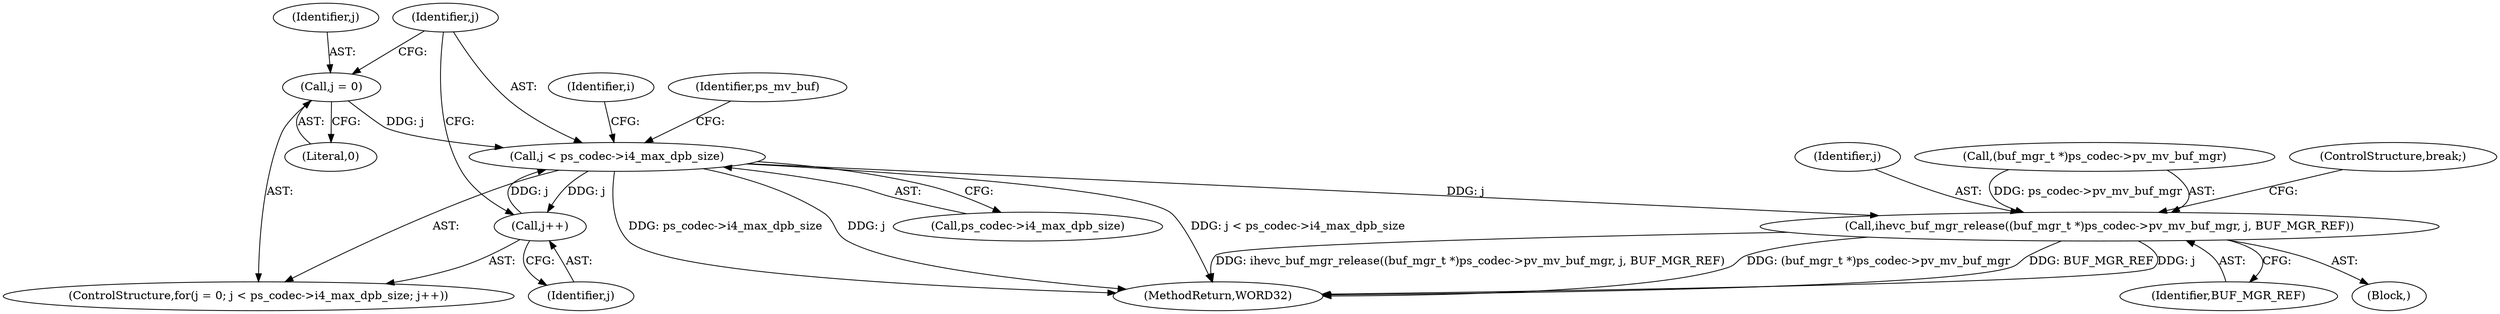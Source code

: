 digraph "0_Android_913d9e8d93d6b81bb8eac3fc2c1426651f5b259d_0@pointer" {
"1001268" [label="(Call,j < ps_codec->i4_max_dpb_size)"];
"1001265" [label="(Call,j = 0)"];
"1001273" [label="(Call,j++)"];
"1001268" [label="(Call,j < ps_codec->i4_max_dpb_size)"];
"1001287" [label="(Call,ihevc_buf_mgr_release((buf_mgr_t *)ps_codec->pv_mv_buf_mgr, j, BUF_MGR_REF))"];
"1001270" [label="(Call,ps_codec->i4_max_dpb_size)"];
"1001213" [label="(Identifier,i)"];
"1001300" [label="(MethodReturn,WORD32)"];
"1001266" [label="(Identifier,j)"];
"1001288" [label="(Call,(buf_mgr_t *)ps_codec->pv_mv_buf_mgr)"];
"1001273" [label="(Call,j++)"];
"1001295" [label="(ControlStructure,break;)"];
"1001264" [label="(ControlStructure,for(j = 0; j < ps_codec->i4_max_dpb_size; j++))"];
"1001278" [label="(Identifier,ps_mv_buf)"];
"1001287" [label="(Call,ihevc_buf_mgr_release((buf_mgr_t *)ps_codec->pv_mv_buf_mgr, j, BUF_MGR_REF))"];
"1001269" [label="(Identifier,j)"];
"1001267" [label="(Literal,0)"];
"1001294" [label="(Identifier,BUF_MGR_REF)"];
"1001293" [label="(Identifier,j)"];
"1001286" [label="(Block,)"];
"1001268" [label="(Call,j < ps_codec->i4_max_dpb_size)"];
"1001265" [label="(Call,j = 0)"];
"1001274" [label="(Identifier,j)"];
"1001268" -> "1001264"  [label="AST: "];
"1001268" -> "1001270"  [label="CFG: "];
"1001269" -> "1001268"  [label="AST: "];
"1001270" -> "1001268"  [label="AST: "];
"1001278" -> "1001268"  [label="CFG: "];
"1001213" -> "1001268"  [label="CFG: "];
"1001268" -> "1001300"  [label="DDG: j < ps_codec->i4_max_dpb_size"];
"1001268" -> "1001300"  [label="DDG: ps_codec->i4_max_dpb_size"];
"1001268" -> "1001300"  [label="DDG: j"];
"1001265" -> "1001268"  [label="DDG: j"];
"1001273" -> "1001268"  [label="DDG: j"];
"1001268" -> "1001273"  [label="DDG: j"];
"1001268" -> "1001287"  [label="DDG: j"];
"1001265" -> "1001264"  [label="AST: "];
"1001265" -> "1001267"  [label="CFG: "];
"1001266" -> "1001265"  [label="AST: "];
"1001267" -> "1001265"  [label="AST: "];
"1001269" -> "1001265"  [label="CFG: "];
"1001273" -> "1001264"  [label="AST: "];
"1001273" -> "1001274"  [label="CFG: "];
"1001274" -> "1001273"  [label="AST: "];
"1001269" -> "1001273"  [label="CFG: "];
"1001287" -> "1001286"  [label="AST: "];
"1001287" -> "1001294"  [label="CFG: "];
"1001288" -> "1001287"  [label="AST: "];
"1001293" -> "1001287"  [label="AST: "];
"1001294" -> "1001287"  [label="AST: "];
"1001295" -> "1001287"  [label="CFG: "];
"1001287" -> "1001300"  [label="DDG: (buf_mgr_t *)ps_codec->pv_mv_buf_mgr"];
"1001287" -> "1001300"  [label="DDG: BUF_MGR_REF"];
"1001287" -> "1001300"  [label="DDG: j"];
"1001287" -> "1001300"  [label="DDG: ihevc_buf_mgr_release((buf_mgr_t *)ps_codec->pv_mv_buf_mgr, j, BUF_MGR_REF)"];
"1001288" -> "1001287"  [label="DDG: ps_codec->pv_mv_buf_mgr"];
}

